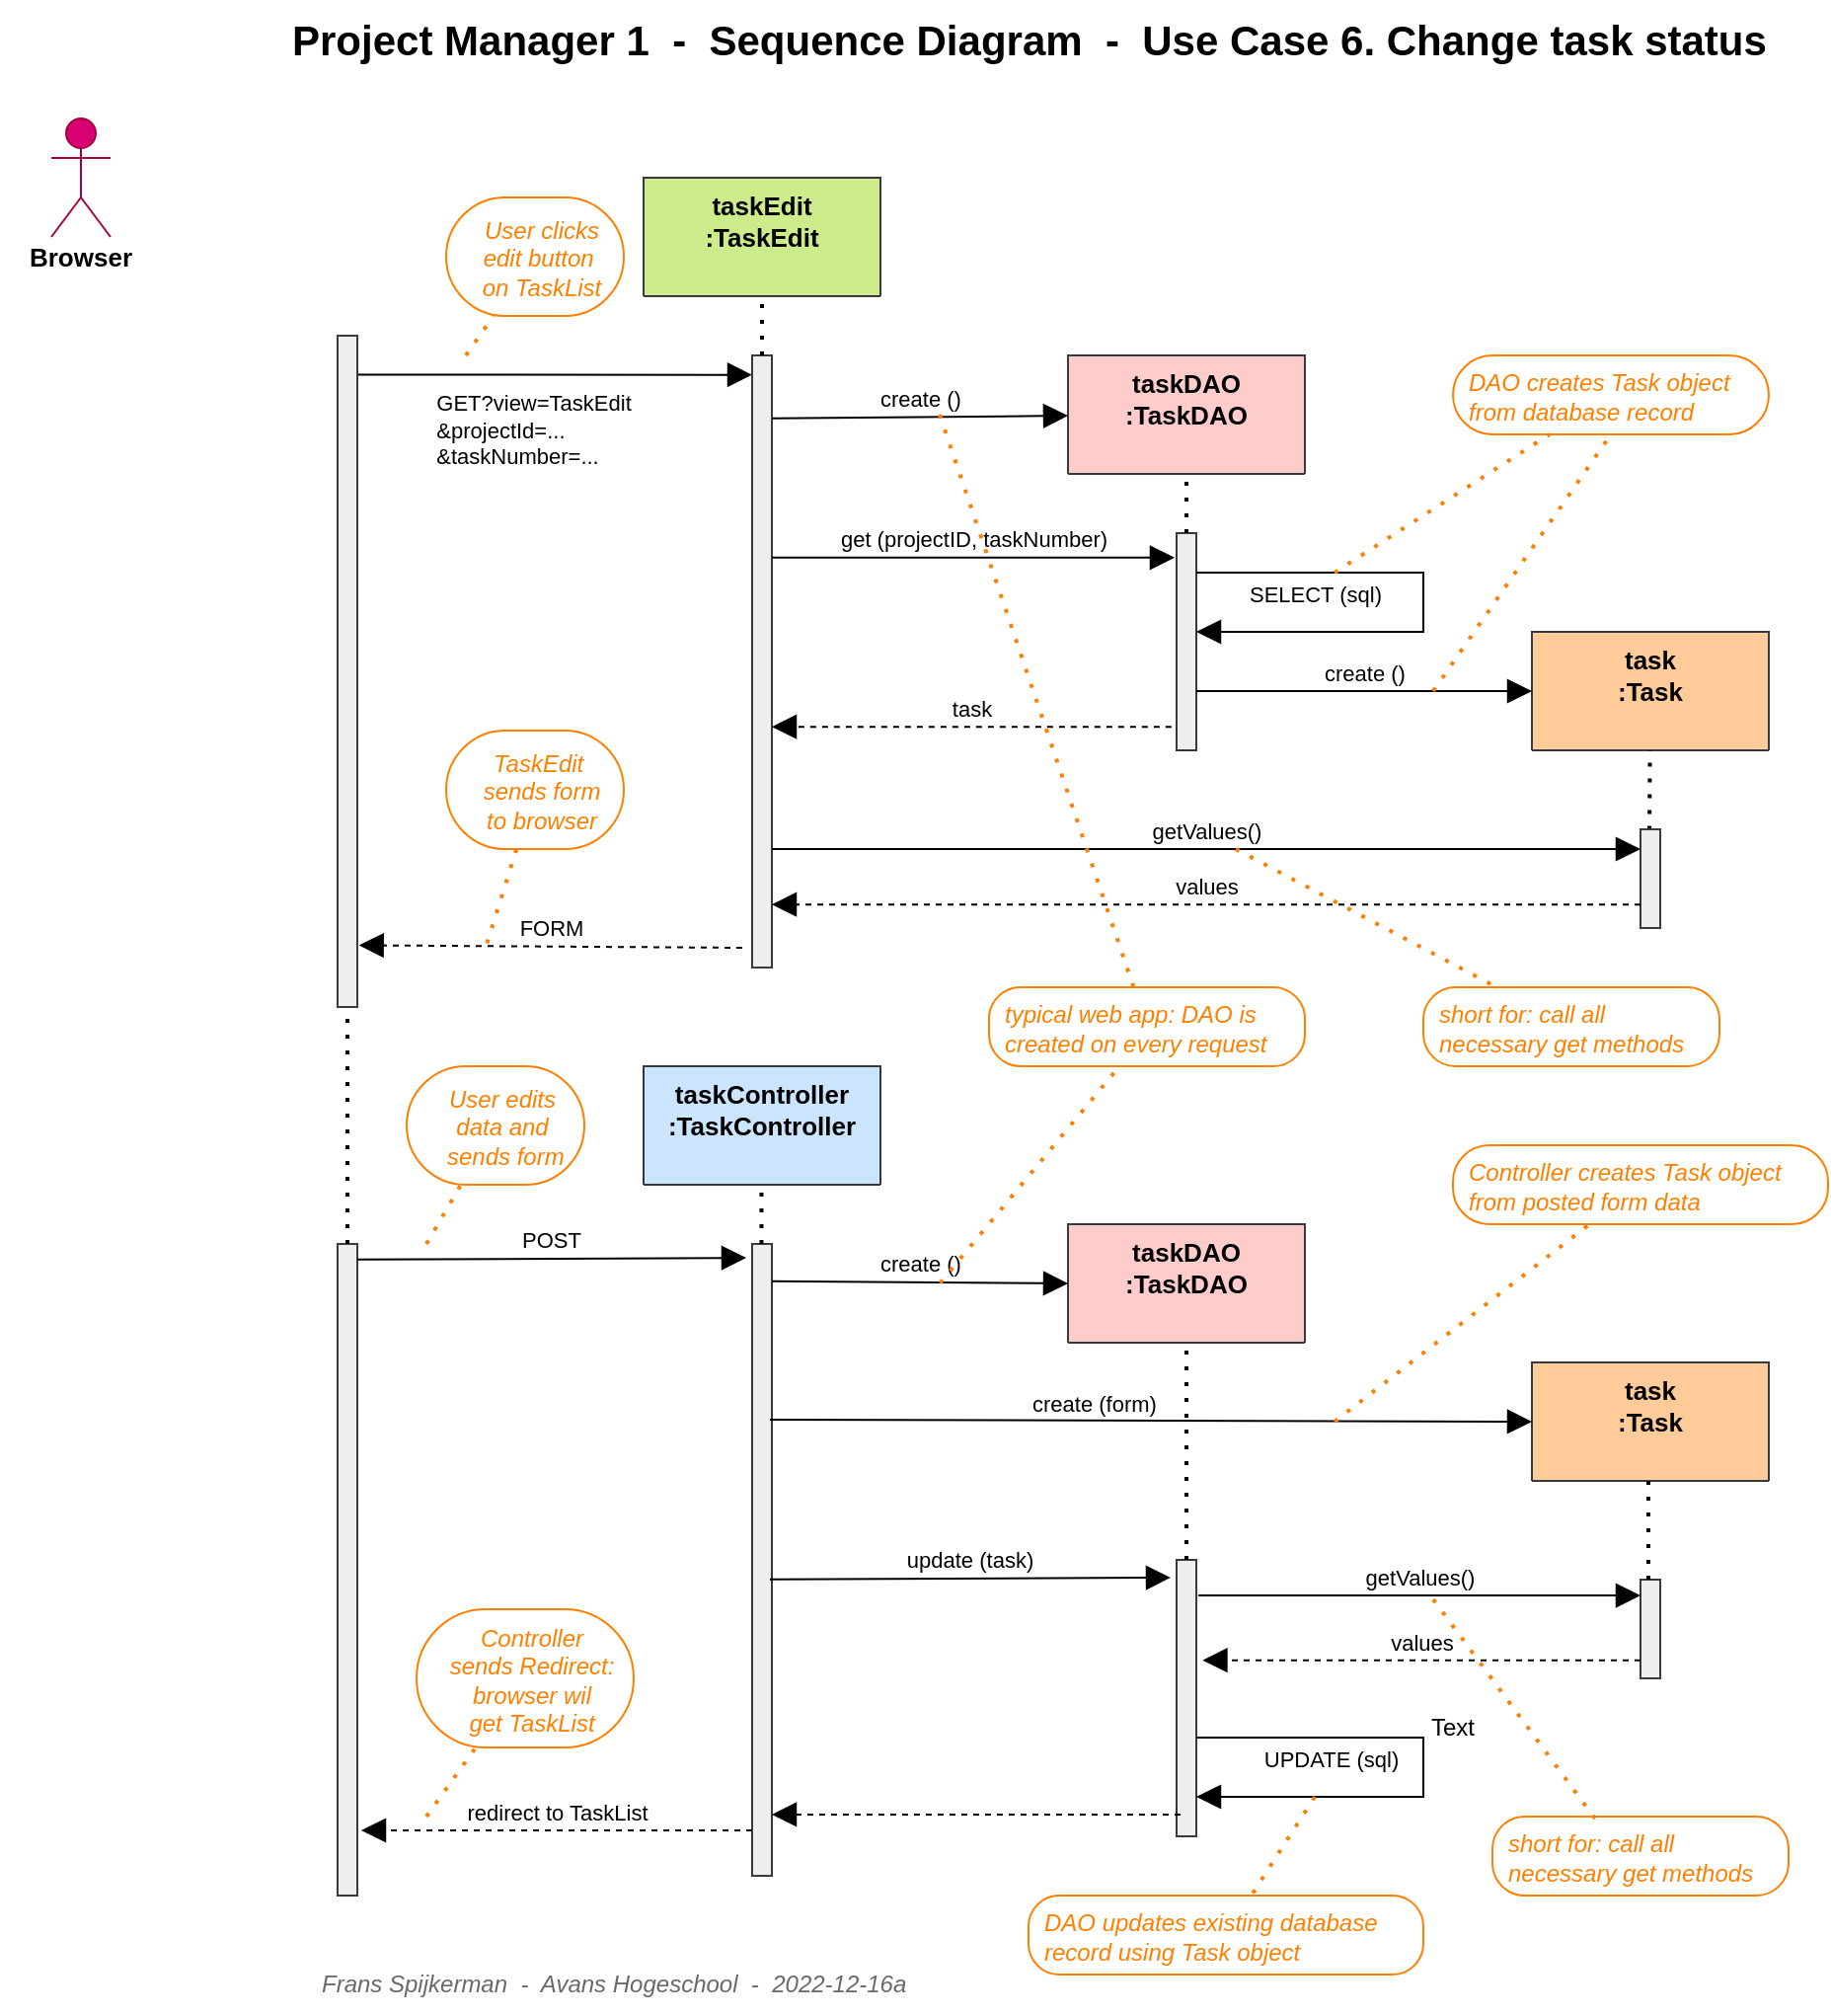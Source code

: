 <mxfile version="22.1.2" type="device">
  <diagram id="C5RBs43oDa-KdzZeNtuy" name="Page-1">
    <mxGraphModel dx="3261" dy="4011" grid="1" gridSize="10" guides="1" tooltips="1" connect="1" arrows="1" fold="1" page="1" pageScale="1" pageWidth="827" pageHeight="1169" math="0" shadow="0">
      <root>
        <mxCell id="WIyWlLk6GJQsqaUBKTNV-0" />
        <mxCell id="WIyWlLk6GJQsqaUBKTNV-1" parent="WIyWlLk6GJQsqaUBKTNV-0" />
        <mxCell id="t_EYv7iy1hWX2MRVvRUI-7" value="&lt;div style=&quot;text-align: left;&quot;&gt;GET?view=TaskEdit&lt;/div&gt;&lt;div style=&quot;text-align: left;&quot;&gt;&amp;amp;projectId=...&lt;/div&gt;&lt;div style=&quot;text-align: left;&quot;&gt;&amp;amp;taskNumber=...&lt;/div&gt;" style="html=1;verticalAlign=bottom;endArrow=block;rounded=0;endSize=10;exitX=0.5;exitY=0.058;exitDx=0;exitDy=0;exitPerimeter=0;entryX=0;entryY=0.034;entryDx=0;entryDy=0;entryPerimeter=0;" parent="WIyWlLk6GJQsqaUBKTNV-1" source="t_EYv7iy1hWX2MRVvRUI-4" edge="1">
          <mxGeometry x="-0.078" y="-50" width="80" relative="1" as="geometry">
            <mxPoint x="-1590" y="-3279.84" as="sourcePoint" />
            <mxPoint x="-1395" y="-3280.14" as="targetPoint" />
            <mxPoint as="offset" />
          </mxGeometry>
        </mxCell>
        <mxCell id="E7oqF2Y1Bg3r5n-uWhPA-97" value="taskEdit&#xa;:TaskEdit" style="swimlane;fontStyle=1;align=center;verticalAlign=top;childLayout=stackLayout;horizontal=1;startSize=60;horizontalStack=0;resizeParent=1;resizeLast=0;collapsible=1;marginBottom=0;rounded=0;shadow=0;strokeWidth=1;fillColor=#cdeb8b;strokeColor=#36393d;fontSize=13;" parent="WIyWlLk6GJQsqaUBKTNV-1" vertex="1">
          <mxGeometry x="-1450" y="-3380" width="120" height="60" as="geometry">
            <mxRectangle x="230" y="140" width="160" height="26" as="alternateBounds" />
          </mxGeometry>
        </mxCell>
        <mxCell id="E7oqF2Y1Bg3r5n-uWhPA-108" value="taskDAO&#xa;:TaskDAO" style="swimlane;fontStyle=1;align=center;verticalAlign=top;childLayout=stackLayout;horizontal=1;startSize=60;horizontalStack=0;resizeParent=1;resizeLast=0;collapsible=1;marginBottom=0;rounded=0;shadow=0;strokeWidth=1;fillColor=#ffcccc;strokeColor=#36393d;fontSize=13;" parent="WIyWlLk6GJQsqaUBKTNV-1" vertex="1">
          <mxGeometry x="-1235" y="-3290" width="120" height="60" as="geometry">
            <mxRectangle x="230" y="140" width="160" height="26" as="alternateBounds" />
          </mxGeometry>
        </mxCell>
        <mxCell id="E7oqF2Y1Bg3r5n-uWhPA-119" value="task&#xa;:Task" style="swimlane;fontStyle=1;align=center;verticalAlign=top;childLayout=stackLayout;horizontal=1;startSize=60;horizontalStack=0;resizeParent=1;resizeLast=0;collapsible=1;marginBottom=0;rounded=0;shadow=0;strokeWidth=1;fillColor=#ffcc99;strokeColor=#36393d;fontSize=13;" parent="WIyWlLk6GJQsqaUBKTNV-1" vertex="1">
          <mxGeometry x="-1000" y="-3150" width="120" height="60" as="geometry">
            <mxRectangle x="230" y="140" width="160" height="26" as="alternateBounds" />
          </mxGeometry>
        </mxCell>
        <mxCell id="t_EYv7iy1hWX2MRVvRUI-3" value="User (Browser)" style="shape=umlActor;verticalLabelPosition=bottom;verticalAlign=top;html=1;fillColor=#d80073;fontColor=#ffffff;strokeColor=#A50040;" parent="WIyWlLk6GJQsqaUBKTNV-1" vertex="1">
          <mxGeometry x="-1750" y="-3410" width="30" height="60" as="geometry" />
        </mxCell>
        <mxCell id="t_EYv7iy1hWX2MRVvRUI-4" value="" style="html=1;points=[];perimeter=orthogonalPerimeter;fillColor=#eeeeee;strokeColor=#36393d;" parent="WIyWlLk6GJQsqaUBKTNV-1" vertex="1">
          <mxGeometry x="-1605" y="-3300" width="10" height="340" as="geometry" />
        </mxCell>
        <mxCell id="t_EYv7iy1hWX2MRVvRUI-6" value="" style="html=1;points=[];perimeter=orthogonalPerimeter;fillColor=#eeeeee;strokeColor=#36393d;" parent="WIyWlLk6GJQsqaUBKTNV-1" vertex="1">
          <mxGeometry x="-1395" y="-3290" width="10" height="310" as="geometry" />
        </mxCell>
        <mxCell id="t_EYv7iy1hWX2MRVvRUI-8" value="FORM" style="html=1;verticalAlign=bottom;endArrow=block;rounded=0;endSize=10;dashed=1;entryX=1.084;entryY=0.908;entryDx=0;entryDy=0;entryPerimeter=0;" parent="WIyWlLk6GJQsqaUBKTNV-1" target="t_EYv7iy1hWX2MRVvRUI-4" edge="1">
          <mxGeometry width="80" relative="1" as="geometry">
            <mxPoint x="-1400" y="-2990" as="sourcePoint" />
            <mxPoint x="-1590" y="-2990" as="targetPoint" />
          </mxGeometry>
        </mxCell>
        <mxCell id="t_EYv7iy1hWX2MRVvRUI-9" value="create ()" style="html=1;verticalAlign=bottom;endArrow=block;rounded=0;endSize=10;exitX=1;exitY=0.103;exitDx=0;exitDy=0;exitPerimeter=0;" parent="WIyWlLk6GJQsqaUBKTNV-1" source="t_EYv7iy1hWX2MRVvRUI-6" target="E7oqF2Y1Bg3r5n-uWhPA-108" edge="1">
          <mxGeometry width="80" relative="1" as="geometry">
            <mxPoint x="-1390" y="-3260" as="sourcePoint" />
            <mxPoint x="-1255" y="-3260.5" as="targetPoint" />
          </mxGeometry>
        </mxCell>
        <mxCell id="t_EYv7iy1hWX2MRVvRUI-10" value="" style="html=1;points=[];perimeter=orthogonalPerimeter;fillColor=#eeeeee;strokeColor=#36393d;" parent="WIyWlLk6GJQsqaUBKTNV-1" vertex="1">
          <mxGeometry x="-1180" y="-3200" width="10" height="110" as="geometry" />
        </mxCell>
        <mxCell id="t_EYv7iy1hWX2MRVvRUI-11" value="get (projectID, taskNumber)" style="html=1;verticalAlign=bottom;endArrow=block;rounded=0;endSize=10;entryX=-0.1;entryY=0.113;entryDx=0;entryDy=0;entryPerimeter=0;" parent="WIyWlLk6GJQsqaUBKTNV-1" source="t_EYv7iy1hWX2MRVvRUI-6" target="t_EYv7iy1hWX2MRVvRUI-10" edge="1">
          <mxGeometry width="80" relative="1" as="geometry">
            <mxPoint x="-1395" y="-3190" as="sourcePoint" />
            <mxPoint x="-1195" y="-3189.5" as="targetPoint" />
          </mxGeometry>
        </mxCell>
        <mxCell id="t_EYv7iy1hWX2MRVvRUI-12" value="task" style="html=1;verticalAlign=bottom;endArrow=block;rounded=0;endSize=10;dashed=1;exitX=-0.258;exitY=0.892;exitDx=0;exitDy=0;exitPerimeter=0;" parent="WIyWlLk6GJQsqaUBKTNV-1" source="t_EYv7iy1hWX2MRVvRUI-10" target="t_EYv7iy1hWX2MRVvRUI-6" edge="1">
          <mxGeometry width="80" relative="1" as="geometry">
            <mxPoint x="-1200" y="-3100" as="sourcePoint" />
            <mxPoint x="-1395" y="-3130" as="targetPoint" />
            <mxPoint as="offset" />
          </mxGeometry>
        </mxCell>
        <mxCell id="t_EYv7iy1hWX2MRVvRUI-13" value="create ()" style="html=1;verticalAlign=bottom;endArrow=block;rounded=0;endSize=10;entryX=0;entryY=0.5;entryDx=0;entryDy=0;" parent="WIyWlLk6GJQsqaUBKTNV-1" source="t_EYv7iy1hWX2MRVvRUI-10" target="E7oqF2Y1Bg3r5n-uWhPA-119" edge="1">
          <mxGeometry width="80" relative="1" as="geometry">
            <mxPoint x="-1155" y="-3160" as="sourcePoint" />
            <mxPoint x="-1015" y="-3160" as="targetPoint" />
          </mxGeometry>
        </mxCell>
        <mxCell id="t_EYv7iy1hWX2MRVvRUI-16" value="&lt;font style=&quot;font-size: 13px;&quot;&gt;Browser&lt;/font&gt;" style="text;html=1;strokeColor=none;fillColor=none;align=center;verticalAlign=middle;whiteSpace=wrap;rounded=0;fontStyle=1" parent="WIyWlLk6GJQsqaUBKTNV-1" vertex="1">
          <mxGeometry x="-1765" y="-3355" width="60" height="30" as="geometry" />
        </mxCell>
        <mxCell id="t_EYv7iy1hWX2MRVvRUI-20" value="" style="endArrow=none;dashed=1;html=1;dashPattern=1 3;strokeWidth=2;rounded=0;entryX=0.5;entryY=1;entryDx=0;entryDy=0;" parent="WIyWlLk6GJQsqaUBKTNV-1" source="t_EYv7iy1hWX2MRVvRUI-10" target="E7oqF2Y1Bg3r5n-uWhPA-108" edge="1">
          <mxGeometry width="50" height="50" relative="1" as="geometry">
            <mxPoint x="-1045" y="-2980" as="sourcePoint" />
            <mxPoint x="-1045" y="-3020" as="targetPoint" />
          </mxGeometry>
        </mxCell>
        <mxCell id="t_EYv7iy1hWX2MRVvRUI-22" value="" style="endArrow=none;dashed=1;html=1;dashPattern=1 3;strokeWidth=2;rounded=0;entryX=0.5;entryY=1;entryDx=0;entryDy=0;" parent="WIyWlLk6GJQsqaUBKTNV-1" source="t_EYv7iy1hWX2MRVvRUI-6" target="E7oqF2Y1Bg3r5n-uWhPA-97" edge="1">
          <mxGeometry width="50" height="50" relative="1" as="geometry">
            <mxPoint x="-1020" y="-2980" as="sourcePoint" />
            <mxPoint x="-1020" y="-3020" as="targetPoint" />
          </mxGeometry>
        </mxCell>
        <mxCell id="t_EYv7iy1hWX2MRVvRUI-28" value="" style="endArrow=none;dashed=1;html=1;dashPattern=1 3;strokeWidth=2;rounded=0;exitX=0.453;exitY=0.004;exitDx=0;exitDy=0;exitPerimeter=0;" parent="WIyWlLk6GJQsqaUBKTNV-1" source="t_EYv7iy1hWX2MRVvRUI-29" target="E7oqF2Y1Bg3r5n-uWhPA-119" edge="1">
          <mxGeometry width="50" height="50" relative="1" as="geometry">
            <mxPoint x="-940" y="-3090" as="sourcePoint" />
            <mxPoint x="-940" y="-3090" as="targetPoint" />
          </mxGeometry>
        </mxCell>
        <mxCell id="t_EYv7iy1hWX2MRVvRUI-29" value="" style="html=1;points=[];perimeter=orthogonalPerimeter;fillColor=#eeeeee;strokeColor=#36393d;" parent="WIyWlLk6GJQsqaUBKTNV-1" vertex="1">
          <mxGeometry x="-945" y="-3050" width="10" height="50" as="geometry" />
        </mxCell>
        <mxCell id="t_EYv7iy1hWX2MRVvRUI-31" value="getValues()" style="html=1;verticalAlign=bottom;endArrow=block;rounded=0;endSize=10;" parent="WIyWlLk6GJQsqaUBKTNV-1" source="t_EYv7iy1hWX2MRVvRUI-6" edge="1">
          <mxGeometry width="80" relative="1" as="geometry">
            <mxPoint x="-1395" y="-3070" as="sourcePoint" />
            <mxPoint x="-945" y="-3040" as="targetPoint" />
          </mxGeometry>
        </mxCell>
        <mxCell id="t_EYv7iy1hWX2MRVvRUI-32" value="values" style="html=1;verticalAlign=bottom;endArrow=block;rounded=0;endSize=10;dashed=1;entryX=1;entryY=0.897;entryDx=0;entryDy=0;entryPerimeter=0;" parent="WIyWlLk6GJQsqaUBKTNV-1" source="t_EYv7iy1hWX2MRVvRUI-29" target="t_EYv7iy1hWX2MRVvRUI-6" edge="1">
          <mxGeometry width="80" relative="1" as="geometry">
            <mxPoint x="-980" y="-3020" as="sourcePoint" />
            <mxPoint x="-1330" y="-3020" as="targetPoint" />
            <mxPoint as="offset" />
          </mxGeometry>
        </mxCell>
        <mxCell id="t_EYv7iy1hWX2MRVvRUI-33" value="taskController&#xa;:TaskController" style="swimlane;fontStyle=1;align=center;verticalAlign=top;childLayout=stackLayout;horizontal=1;startSize=60;horizontalStack=0;resizeParent=1;resizeLast=0;collapsible=1;marginBottom=0;rounded=0;shadow=0;strokeWidth=1;fillColor=#CCE5FF;strokeColor=#36393d;fontSize=13;" parent="WIyWlLk6GJQsqaUBKTNV-1" vertex="1">
          <mxGeometry x="-1450" y="-2930" width="120" height="60" as="geometry">
            <mxRectangle x="230" y="140" width="160" height="26" as="alternateBounds" />
          </mxGeometry>
        </mxCell>
        <mxCell id="t_EYv7iy1hWX2MRVvRUI-34" value="" style="html=1;points=[];perimeter=orthogonalPerimeter;fillColor=#eeeeee;strokeColor=#36393d;" parent="WIyWlLk6GJQsqaUBKTNV-1" vertex="1">
          <mxGeometry x="-1605" y="-2840" width="10" height="330" as="geometry" />
        </mxCell>
        <mxCell id="t_EYv7iy1hWX2MRVvRUI-35" value="POST" style="html=1;verticalAlign=bottom;endArrow=block;rounded=0;endSize=10;entryX=-0.3;entryY=0.022;entryDx=0;entryDy=0;entryPerimeter=0;exitX=1;exitY=0.024;exitDx=0;exitDy=0;exitPerimeter=0;" parent="WIyWlLk6GJQsqaUBKTNV-1" source="t_EYv7iy1hWX2MRVvRUI-34" target="t_EYv7iy1hWX2MRVvRUI-37" edge="1">
          <mxGeometry width="80" relative="1" as="geometry">
            <mxPoint x="-1590" y="-2833" as="sourcePoint" />
            <mxPoint x="-1435" y="-2830" as="targetPoint" />
          </mxGeometry>
        </mxCell>
        <mxCell id="t_EYv7iy1hWX2MRVvRUI-37" value="" style="html=1;points=[];perimeter=orthogonalPerimeter;fillColor=#eeeeee;strokeColor=#36393d;" parent="WIyWlLk6GJQsqaUBKTNV-1" vertex="1">
          <mxGeometry x="-1395" y="-2840" width="10" height="320" as="geometry" />
        </mxCell>
        <mxCell id="t_EYv7iy1hWX2MRVvRUI-38" value="redirect to TaskList" style="html=1;verticalAlign=bottom;endArrow=block;rounded=0;endSize=10;dashed=1;entryX=1.2;entryY=0.9;entryDx=0;entryDy=0;entryPerimeter=0;" parent="WIyWlLk6GJQsqaUBKTNV-1" source="t_EYv7iy1hWX2MRVvRUI-37" target="t_EYv7iy1hWX2MRVvRUI-34" edge="1">
          <mxGeometry width="80" relative="1" as="geometry">
            <mxPoint x="-1430" y="-2540" as="sourcePoint" />
            <mxPoint x="-1560" y="-2550" as="targetPoint" />
          </mxGeometry>
        </mxCell>
        <mxCell id="t_EYv7iy1hWX2MRVvRUI-39" value="" style="endArrow=none;dashed=1;html=1;dashPattern=1 3;strokeWidth=2;rounded=0;" parent="WIyWlLk6GJQsqaUBKTNV-1" target="t_EYv7iy1hWX2MRVvRUI-4" edge="1">
          <mxGeometry width="50" height="50" relative="1" as="geometry">
            <mxPoint x="-1600" y="-2840" as="sourcePoint" />
            <mxPoint x="-1405" y="-3310" as="targetPoint" />
          </mxGeometry>
        </mxCell>
        <mxCell id="XZZybHyFyw4RxyHggj3s-32" value="" style="edgeStyle=orthogonalEdgeStyle;rounded=0;orthogonalLoop=1;jettySize=auto;html=1;strokeColor=#FF8000;fontColor=#FF8000;opacity=0;" parent="WIyWlLk6GJQsqaUBKTNV-1" source="t_EYv7iy1hWX2MRVvRUI-40" target="t_EYv7iy1hWX2MRVvRUI-42" edge="1">
          <mxGeometry relative="1" as="geometry" />
        </mxCell>
        <mxCell id="t_EYv7iy1hWX2MRVvRUI-40" value="task&#xa;:Task" style="swimlane;fontStyle=1;align=center;verticalAlign=top;childLayout=stackLayout;horizontal=1;startSize=60;horizontalStack=0;resizeParent=1;resizeLast=0;collapsible=1;marginBottom=0;rounded=0;shadow=0;strokeWidth=1;fillColor=#ffcc99;strokeColor=#36393d;fontSize=13;" parent="WIyWlLk6GJQsqaUBKTNV-1" vertex="1">
          <mxGeometry x="-1000" y="-2780" width="120" height="60" as="geometry">
            <mxRectangle x="230" y="140" width="160" height="26" as="alternateBounds" />
          </mxGeometry>
        </mxCell>
        <mxCell id="t_EYv7iy1hWX2MRVvRUI-41" value="create (form)" style="html=1;verticalAlign=bottom;endArrow=block;rounded=0;endSize=10;exitX=0.9;exitY=0.278;exitDx=0;exitDy=0;exitPerimeter=0;entryX=0;entryY=0.5;entryDx=0;entryDy=0;" parent="WIyWlLk6GJQsqaUBKTNV-1" source="t_EYv7iy1hWX2MRVvRUI-37" target="t_EYv7iy1hWX2MRVvRUI-40" edge="1">
          <mxGeometry x="-0.151" y="-1" width="80" relative="1" as="geometry">
            <mxPoint x="-1390" y="-2750" as="sourcePoint" />
            <mxPoint x="-1010" y="-2750" as="targetPoint" />
            <mxPoint as="offset" />
          </mxGeometry>
        </mxCell>
        <mxCell id="t_EYv7iy1hWX2MRVvRUI-42" value="" style="html=1;points=[];perimeter=orthogonalPerimeter;fillColor=#eeeeee;strokeColor=#36393d;" parent="WIyWlLk6GJQsqaUBKTNV-1" vertex="1">
          <mxGeometry x="-945" y="-2670" width="10" height="50" as="geometry" />
        </mxCell>
        <mxCell id="t_EYv7iy1hWX2MRVvRUI-43" value="" style="endArrow=none;dashed=1;html=1;dashPattern=1 3;strokeWidth=2;rounded=0;" parent="WIyWlLk6GJQsqaUBKTNV-1" source="t_EYv7iy1hWX2MRVvRUI-42" edge="1">
          <mxGeometry width="50" height="50" relative="1" as="geometry">
            <mxPoint x="-941" y="-2690" as="sourcePoint" />
            <mxPoint x="-941" y="-2720" as="targetPoint" />
          </mxGeometry>
        </mxCell>
        <mxCell id="t_EYv7iy1hWX2MRVvRUI-44" value="taskDAO&#xa;:TaskDAO" style="swimlane;fontStyle=1;align=center;verticalAlign=top;childLayout=stackLayout;horizontal=1;startSize=60;horizontalStack=0;resizeParent=1;resizeLast=0;collapsible=1;marginBottom=0;rounded=0;shadow=0;strokeWidth=1;fillColor=#ffcccc;strokeColor=#36393d;fontSize=13;" parent="WIyWlLk6GJQsqaUBKTNV-1" vertex="1">
          <mxGeometry x="-1235" y="-2850" width="120" height="60" as="geometry">
            <mxRectangle x="230" y="140" width="160" height="26" as="alternateBounds" />
          </mxGeometry>
        </mxCell>
        <mxCell id="t_EYv7iy1hWX2MRVvRUI-45" value="create ()" style="html=1;verticalAlign=bottom;endArrow=block;rounded=0;endSize=10;exitX=1;exitY=0.059;exitDx=0;exitDy=0;exitPerimeter=0;entryX=0;entryY=0.5;entryDx=0;entryDy=0;" parent="WIyWlLk6GJQsqaUBKTNV-1" source="t_EYv7iy1hWX2MRVvRUI-37" target="t_EYv7iy1hWX2MRVvRUI-44" edge="1">
          <mxGeometry width="80" relative="1" as="geometry">
            <mxPoint x="-1395" y="-2820.5" as="sourcePoint" />
            <mxPoint x="-1255" y="-2820.5" as="targetPoint" />
          </mxGeometry>
        </mxCell>
        <mxCell id="t_EYv7iy1hWX2MRVvRUI-46" value="" style="html=1;points=[];perimeter=orthogonalPerimeter;fillColor=#eeeeee;strokeColor=#36393d;" parent="WIyWlLk6GJQsqaUBKTNV-1" vertex="1">
          <mxGeometry x="-1180" y="-2680" width="10" height="140" as="geometry" />
        </mxCell>
        <mxCell id="t_EYv7iy1hWX2MRVvRUI-47" value="" style="endArrow=none;dashed=1;html=1;dashPattern=1 3;strokeWidth=2;rounded=0;" parent="WIyWlLk6GJQsqaUBKTNV-1" source="t_EYv7iy1hWX2MRVvRUI-46" target="t_EYv7iy1hWX2MRVvRUI-44" edge="1">
          <mxGeometry width="50" height="50" relative="1" as="geometry">
            <mxPoint x="-1045" y="-2460" as="sourcePoint" />
            <mxPoint x="-1175" y="-2710" as="targetPoint" />
          </mxGeometry>
        </mxCell>
        <mxCell id="t_EYv7iy1hWX2MRVvRUI-48" value="update (task)" style="html=1;verticalAlign=bottom;endArrow=block;rounded=0;endSize=10;entryX=-0.3;entryY=0.064;entryDx=0;entryDy=0;entryPerimeter=0;exitX=0.9;exitY=0.531;exitDx=0;exitDy=0;exitPerimeter=0;" parent="WIyWlLk6GJQsqaUBKTNV-1" source="t_EYv7iy1hWX2MRVvRUI-37" target="t_EYv7iy1hWX2MRVvRUI-46" edge="1">
          <mxGeometry width="80" relative="1" as="geometry">
            <mxPoint x="-1395" y="-2670" as="sourcePoint" />
            <mxPoint x="-1195" y="-2670" as="targetPoint" />
          </mxGeometry>
        </mxCell>
        <mxCell id="t_EYv7iy1hWX2MRVvRUI-53" value="getValues()" style="html=1;verticalAlign=bottom;endArrow=block;rounded=0;endSize=10;exitX=1.1;exitY=0.129;exitDx=0;exitDy=0;exitPerimeter=0;" parent="WIyWlLk6GJQsqaUBKTNV-1" source="t_EYv7iy1hWX2MRVvRUI-46" target="t_EYv7iy1hWX2MRVvRUI-42" edge="1">
          <mxGeometry width="80" relative="1" as="geometry">
            <mxPoint x="-1155" y="-2660" as="sourcePoint" />
            <mxPoint x="-955" y="-2660" as="targetPoint" />
          </mxGeometry>
        </mxCell>
        <mxCell id="t_EYv7iy1hWX2MRVvRUI-54" value="values" style="html=1;verticalAlign=bottom;endArrow=block;rounded=0;endSize=10;dashed=1;entryX=1.321;entryY=0.363;entryDx=0;entryDy=0;entryPerimeter=0;" parent="WIyWlLk6GJQsqaUBKTNV-1" source="t_EYv7iy1hWX2MRVvRUI-42" target="t_EYv7iy1hWX2MRVvRUI-46" edge="1">
          <mxGeometry width="80" relative="1" as="geometry">
            <mxPoint x="-955" y="-2620" as="sourcePoint" />
            <mxPoint x="-1155" y="-2620" as="targetPoint" />
            <mxPoint as="offset" />
          </mxGeometry>
        </mxCell>
        <mxCell id="t_EYv7iy1hWX2MRVvRUI-55" value="UPDATE (sql)" style="html=1;verticalAlign=bottom;endArrow=block;rounded=0;endSize=10;" parent="WIyWlLk6GJQsqaUBKTNV-1" target="t_EYv7iy1hWX2MRVvRUI-46" edge="1">
          <mxGeometry x="0.478" y="-10" width="80" relative="1" as="geometry">
            <mxPoint x="-1170" y="-2590" as="sourcePoint" />
            <mxPoint x="-1155" y="-2560" as="targetPoint" />
            <Array as="points">
              <mxPoint x="-1055" y="-2590" />
              <mxPoint x="-1055" y="-2560" />
            </Array>
            <mxPoint as="offset" />
          </mxGeometry>
        </mxCell>
        <mxCell id="t_EYv7iy1hWX2MRVvRUI-56" value="" style="html=1;verticalAlign=bottom;endArrow=block;rounded=0;endSize=10;dashed=1;exitX=0.2;exitY=0.921;exitDx=0;exitDy=0;exitPerimeter=0;" parent="WIyWlLk6GJQsqaUBKTNV-1" source="t_EYv7iy1hWX2MRVvRUI-46" target="t_EYv7iy1hWX2MRVvRUI-37" edge="1">
          <mxGeometry y="-10" width="80" relative="1" as="geometry">
            <mxPoint x="-1195" y="-2550" as="sourcePoint" />
            <mxPoint x="-1395" y="-2550" as="targetPoint" />
            <mxPoint as="offset" />
          </mxGeometry>
        </mxCell>
        <mxCell id="y4KG9S0R6NUWgRdyfyqP-0" value="Project Manager 1&amp;nbsp; -&amp;nbsp; Sequence Diagram&amp;nbsp; -&amp;nbsp; Use Case 6. Change task status" style="text;html=1;align=left;verticalAlign=middle;resizable=0;points=[];autosize=1;strokeColor=none;fillColor=none;fontSize=21;fontStyle=1" parent="WIyWlLk6GJQsqaUBKTNV-1" vertex="1">
          <mxGeometry x="-1630" y="-3470" width="770" height="40" as="geometry" />
        </mxCell>
        <mxCell id="y4KG9S0R6NUWgRdyfyqP-1" value="Frans Spijkerman&amp;nbsp; -&amp;nbsp; Avans Hogeschool&amp;nbsp; -&amp;nbsp; 2022-12-16a" style="text;html=1;align=left;verticalAlign=middle;resizable=0;points=[];autosize=1;fontSize=12;fontStyle=2;labelBackgroundColor=none;fontColor=#696969;" parent="WIyWlLk6GJQsqaUBKTNV-1" vertex="1">
          <mxGeometry x="-1615" y="-2480" width="320" height="30" as="geometry" />
        </mxCell>
        <mxCell id="XZZybHyFyw4RxyHggj3s-0" value="Text" style="text;html=1;strokeColor=none;fillColor=none;align=center;verticalAlign=middle;whiteSpace=wrap;rounded=0;" parent="WIyWlLk6GJQsqaUBKTNV-1" vertex="1">
          <mxGeometry x="-1070" y="-2610" width="60" height="30" as="geometry" />
        </mxCell>
        <mxCell id="XZZybHyFyw4RxyHggj3s-8" value="" style="edgeStyle=orthogonalEdgeStyle;rounded=0;orthogonalLoop=1;jettySize=auto;html=1;fontColor=#000000;opacity=0;" parent="WIyWlLk6GJQsqaUBKTNV-1" source="XZZybHyFyw4RxyHggj3s-1" target="t_EYv7iy1hWX2MRVvRUI-42" edge="1">
          <mxGeometry relative="1" as="geometry" />
        </mxCell>
        <mxCell id="XZZybHyFyw4RxyHggj3s-1" value="short for:&amp;nbsp;call all&lt;br&gt;necessary get methods" style="text;html=1;align=left;verticalAlign=middle;resizable=0;points=[];autosize=1;strokeColor=#FF8000;fillColor=none;fontStyle=2;fontColor=#FF8000;spacingTop=1;spacingLeft=6;spacingRight=3;rounded=1;arcSize=41;" parent="WIyWlLk6GJQsqaUBKTNV-1" vertex="1">
          <mxGeometry x="-1020" y="-2550" width="150" height="40" as="geometry" />
        </mxCell>
        <mxCell id="XZZybHyFyw4RxyHggj3s-4" value="" style="endArrow=none;dashed=1;html=1;dashPattern=1 3;strokeWidth=2;rounded=0;opacity=0;" parent="WIyWlLk6GJQsqaUBKTNV-1" edge="1">
          <mxGeometry width="50" height="50" relative="1" as="geometry">
            <mxPoint x="-1070" y="-2570" as="sourcePoint" />
            <mxPoint x="-1020" y="-2620" as="targetPoint" />
          </mxGeometry>
        </mxCell>
        <mxCell id="XZZybHyFyw4RxyHggj3s-11" value="" style="endArrow=none;dashed=1;html=1;dashPattern=1 3;strokeWidth=2;rounded=0;fontColor=#FF8000;entryX=0.348;entryY=0.033;entryDx=0;entryDy=0;entryPerimeter=0;strokeColor=#FF8000;" parent="WIyWlLk6GJQsqaUBKTNV-1" target="XZZybHyFyw4RxyHggj3s-1" edge="1">
          <mxGeometry width="50" height="50" relative="1" as="geometry">
            <mxPoint x="-1050" y="-2660" as="sourcePoint" />
            <mxPoint x="-1165" y="-2780" as="targetPoint" />
          </mxGeometry>
        </mxCell>
        <mxCell id="XZZybHyFyw4RxyHggj3s-12" value="typical web app: DAO is&lt;br&gt;created on every request" style="text;html=1;align=left;verticalAlign=middle;resizable=0;points=[];autosize=1;strokeColor=#FF8000;fillColor=none;fontStyle=2;fontColor=#FF8000;spacingTop=1;spacingLeft=6;spacingRight=3;rounded=1;arcSize=40;" parent="WIyWlLk6GJQsqaUBKTNV-1" vertex="1">
          <mxGeometry x="-1275" y="-2970" width="160" height="40" as="geometry" />
        </mxCell>
        <mxCell id="XZZybHyFyw4RxyHggj3s-13" value="" style="endArrow=none;dashed=1;html=1;dashPattern=1 3;strokeWidth=2;rounded=0;fontColor=#FF8000;strokeColor=#FF8000;exitX=0.395;exitY=1.086;exitDx=0;exitDy=0;exitPerimeter=0;" parent="WIyWlLk6GJQsqaUBKTNV-1" source="XZZybHyFyw4RxyHggj3s-12" edge="1">
          <mxGeometry width="50" height="50" relative="1" as="geometry">
            <mxPoint x="-1078.06" y="-2980" as="sourcePoint" />
            <mxPoint x="-1300" y="-2820" as="targetPoint" />
          </mxGeometry>
        </mxCell>
        <mxCell id="XZZybHyFyw4RxyHggj3s-18" value="" style="endArrow=none;dashed=1;html=1;dashPattern=1 3;strokeWidth=2;rounded=0;entryX=0.5;entryY=1;entryDx=0;entryDy=0;" parent="WIyWlLk6GJQsqaUBKTNV-1" edge="1">
          <mxGeometry width="50" height="50" relative="1" as="geometry">
            <mxPoint x="-1390.26" y="-2840" as="sourcePoint" />
            <mxPoint x="-1390.26" y="-2870" as="targetPoint" />
            <Array as="points">
              <mxPoint x="-1390.26" y="-2840" />
            </Array>
          </mxGeometry>
        </mxCell>
        <mxCell id="XZZybHyFyw4RxyHggj3s-19" value="" style="endArrow=none;dashed=1;html=1;dashPattern=1 3;strokeWidth=2;rounded=0;fontColor=#FF8000;strokeColor=#FF8000;" parent="WIyWlLk6GJQsqaUBKTNV-1" target="XZZybHyFyw4RxyHggj3s-12" edge="1">
          <mxGeometry width="50" height="50" relative="1" as="geometry">
            <mxPoint x="-1300" y="-3260" as="sourcePoint" />
            <mxPoint x="-1124.2" y="-2842.34" as="targetPoint" />
          </mxGeometry>
        </mxCell>
        <mxCell id="XZZybHyFyw4RxyHggj3s-20" value="DAO creates Task object&lt;br&gt;from database record" style="text;html=1;align=left;verticalAlign=middle;resizable=0;points=[];autosize=1;strokeColor=#FF8000;fillColor=none;fontStyle=2;fontColor=#FF8000;spacingTop=1;spacingLeft=6;spacingRight=3;rounded=1;arcSize=50;" parent="WIyWlLk6GJQsqaUBKTNV-1" vertex="1">
          <mxGeometry x="-1040" y="-3290" width="160" height="40" as="geometry" />
        </mxCell>
        <mxCell id="XZZybHyFyw4RxyHggj3s-21" value="Controller creates Task object&lt;br&gt;from posted form data" style="text;html=1;align=left;verticalAlign=middle;resizable=0;points=[];autosize=1;strokeColor=#FF8000;fillColor=none;fontStyle=2;fontColor=#FF8000;spacingTop=1;spacingLeft=6;spacingRight=3;rounded=1;arcSize=46;" parent="WIyWlLk6GJQsqaUBKTNV-1" vertex="1">
          <mxGeometry x="-1040" y="-2890" width="190" height="40" as="geometry" />
        </mxCell>
        <mxCell id="XZZybHyFyw4RxyHggj3s-22" value="" style="endArrow=none;dashed=1;html=1;dashPattern=1 3;strokeWidth=2;rounded=0;fontColor=#FF8000;strokeColor=#FF8000;entryX=0.5;entryY=1;entryDx=0;entryDy=0;entryPerimeter=0;" parent="WIyWlLk6GJQsqaUBKTNV-1" target="XZZybHyFyw4RxyHggj3s-20" edge="1">
          <mxGeometry width="50" height="50" relative="1" as="geometry">
            <mxPoint x="-1050" y="-3120" as="sourcePoint" />
            <mxPoint x="-1173.621" y="-2980" as="targetPoint" />
          </mxGeometry>
        </mxCell>
        <mxCell id="XZZybHyFyw4RxyHggj3s-23" value="" style="endArrow=none;dashed=1;html=1;dashPattern=1 3;strokeWidth=2;rounded=0;fontColor=#FF8000;strokeColor=#FF8000;" parent="WIyWlLk6GJQsqaUBKTNV-1" target="XZZybHyFyw4RxyHggj3s-21" edge="1">
          <mxGeometry width="50" height="50" relative="1" as="geometry">
            <mxPoint x="-1100" y="-2750" as="sourcePoint" />
            <mxPoint x="-950" y="-3270" as="targetPoint" />
          </mxGeometry>
        </mxCell>
        <mxCell id="XZZybHyFyw4RxyHggj3s-24" value="DAO updates existing database&lt;br&gt;record&amp;nbsp;using Task object" style="text;html=1;align=left;verticalAlign=middle;resizable=0;points=[];autosize=1;strokeColor=#FF8000;fillColor=none;fontStyle=2;fontColor=#FF8000;spacingTop=1;spacingLeft=6;spacingRight=3;rounded=1;arcSize=39;" parent="WIyWlLk6GJQsqaUBKTNV-1" vertex="1">
          <mxGeometry x="-1255" y="-2510" width="200" height="40" as="geometry" />
        </mxCell>
        <mxCell id="XZZybHyFyw4RxyHggj3s-27" value="" style="endArrow=none;dashed=1;html=1;dashPattern=1 3;strokeWidth=2;rounded=0;fontColor=#FF8000;strokeColor=#FF8000;" parent="WIyWlLk6GJQsqaUBKTNV-1" target="XZZybHyFyw4RxyHggj3s-24" edge="1">
          <mxGeometry width="50" height="50" relative="1" as="geometry">
            <mxPoint x="-1110" y="-2560" as="sourcePoint" />
            <mxPoint x="-1010.0" y="-2368.68" as="targetPoint" />
          </mxGeometry>
        </mxCell>
        <mxCell id="XZZybHyFyw4RxyHggj3s-30" value="SELECT (sql)" style="html=1;verticalAlign=bottom;endArrow=block;rounded=0;endSize=10;" parent="WIyWlLk6GJQsqaUBKTNV-1" edge="1">
          <mxGeometry x="0.538" y="-10" width="80" relative="1" as="geometry">
            <mxPoint x="-1170" y="-3180" as="sourcePoint" />
            <mxPoint x="-1170" y="-3150" as="targetPoint" />
            <Array as="points">
              <mxPoint x="-1055" y="-3180" />
              <mxPoint x="-1055" y="-3150" />
            </Array>
            <mxPoint as="offset" />
          </mxGeometry>
        </mxCell>
        <mxCell id="XZZybHyFyw4RxyHggj3s-31" value="" style="endArrow=none;dashed=1;html=1;dashPattern=1 3;strokeWidth=2;rounded=0;fontColor=#FF8000;strokeColor=#FF8000;" parent="WIyWlLk6GJQsqaUBKTNV-1" target="XZZybHyFyw4RxyHggj3s-20" edge="1">
          <mxGeometry width="50" height="50" relative="1" as="geometry">
            <mxPoint x="-1100" y="-3180" as="sourcePoint" />
            <mxPoint x="-950" y="-3240" as="targetPoint" />
          </mxGeometry>
        </mxCell>
        <mxCell id="XZZybHyFyw4RxyHggj3s-33" value="User clicks&lt;br&gt;edit button&amp;nbsp;&lt;br&gt;on TaskList" style="text;html=1;align=center;verticalAlign=middle;resizable=0;points=[];autosize=1;strokeColor=#FF8000;fillColor=none;fontStyle=2;fontColor=#FF8000;spacingTop=1;spacingLeft=8;spacingRight=3;rounded=1;arcSize=50;" parent="WIyWlLk6GJQsqaUBKTNV-1" vertex="1">
          <mxGeometry x="-1550" y="-3370" width="90" height="60" as="geometry" />
        </mxCell>
        <mxCell id="XZZybHyFyw4RxyHggj3s-34" value="User edits&lt;br&gt;data&amp;nbsp;and&lt;br&gt;&amp;nbsp;sends form" style="text;html=1;align=center;verticalAlign=middle;resizable=0;points=[];autosize=1;strokeColor=#FF8000;fillColor=none;fontStyle=2;fontColor=#FF8000;spacingTop=1;spacingLeft=8;spacingRight=3;rounded=1;arcSize=50;" parent="WIyWlLk6GJQsqaUBKTNV-1" vertex="1">
          <mxGeometry x="-1570" y="-2930" width="90" height="60" as="geometry" />
        </mxCell>
        <mxCell id="XZZybHyFyw4RxyHggj3s-35" value="" style="endArrow=none;dashed=1;html=1;dashPattern=1 3;strokeWidth=2;rounded=0;fontColor=#FF8000;strokeColor=#FF8000;" parent="WIyWlLk6GJQsqaUBKTNV-1" target="XZZybHyFyw4RxyHggj3s-34" edge="1">
          <mxGeometry width="50" height="50" relative="1" as="geometry">
            <mxPoint x="-1560" y="-2840" as="sourcePoint" />
            <mxPoint x="-1290" y="-2810" as="targetPoint" />
          </mxGeometry>
        </mxCell>
        <mxCell id="XZZybHyFyw4RxyHggj3s-36" value="" style="endArrow=none;dashed=1;html=1;dashPattern=1 3;strokeWidth=2;rounded=0;fontColor=#FF8000;strokeColor=#FF8000;" parent="WIyWlLk6GJQsqaUBKTNV-1" target="XZZybHyFyw4RxyHggj3s-33" edge="1">
          <mxGeometry width="50" height="50" relative="1" as="geometry">
            <mxPoint x="-1540" y="-3290" as="sourcePoint" />
            <mxPoint x="-1290" y="-2810" as="targetPoint" />
          </mxGeometry>
        </mxCell>
        <mxCell id="XZZybHyFyw4RxyHggj3s-37" value="Controller&lt;br&gt;sends Redirect:&lt;br&gt;browser&amp;nbsp;wil&lt;br&gt;get TaskList" style="text;html=1;align=center;verticalAlign=middle;resizable=0;points=[];autosize=1;strokeColor=#FF8000;fillColor=none;fontStyle=2;fontColor=#FF8000;spacingTop=1;spacingLeft=8;spacingRight=3;rounded=1;arcSize=50;" parent="WIyWlLk6GJQsqaUBKTNV-1" vertex="1">
          <mxGeometry x="-1565" y="-2655" width="110" height="70" as="geometry" />
        </mxCell>
        <mxCell id="XZZybHyFyw4RxyHggj3s-38" value="" style="endArrow=none;dashed=1;html=1;dashPattern=1 3;strokeWidth=2;rounded=0;fontColor=#FF8000;strokeColor=#FF8000;" parent="WIyWlLk6GJQsqaUBKTNV-1" target="XZZybHyFyw4RxyHggj3s-37" edge="1">
          <mxGeometry width="50" height="50" relative="1" as="geometry">
            <mxPoint x="-1560" y="-2550" as="sourcePoint" />
            <mxPoint x="-1521.429" y="-2860" as="targetPoint" />
          </mxGeometry>
        </mxCell>
        <mxCell id="XZZybHyFyw4RxyHggj3s-39" value="TaskEdit&amp;nbsp;&lt;br&gt;sends form &lt;br&gt;to browser" style="text;html=1;align=center;verticalAlign=middle;resizable=0;points=[];autosize=1;strokeColor=#FF8000;fillColor=none;fontStyle=2;fontColor=#FF8000;spacingTop=1;spacingLeft=8;spacingRight=3;rounded=1;arcSize=50;" parent="WIyWlLk6GJQsqaUBKTNV-1" vertex="1">
          <mxGeometry x="-1550" y="-3100" width="90" height="60" as="geometry" />
        </mxCell>
        <mxCell id="XZZybHyFyw4RxyHggj3s-40" value="" style="endArrow=none;dashed=1;html=1;dashPattern=1 3;strokeWidth=2;rounded=0;fontColor=#FF8000;strokeColor=#FF8000;" parent="WIyWlLk6GJQsqaUBKTNV-1" source="XZZybHyFyw4RxyHggj3s-39" edge="1">
          <mxGeometry width="50" height="50" relative="1" as="geometry">
            <mxPoint x="-1530.0" y="-2820" as="sourcePoint" />
            <mxPoint x="-1530" y="-2990" as="targetPoint" />
          </mxGeometry>
        </mxCell>
        <mxCell id="XZZybHyFyw4RxyHggj3s-41" value="short for:&amp;nbsp;call all&lt;br&gt;necessary get methods" style="text;html=1;align=left;verticalAlign=middle;resizable=0;points=[];autosize=1;strokeColor=#FF8000;fillColor=none;fontStyle=2;fontColor=#FF8000;spacingTop=1;spacingLeft=6;spacingRight=3;rounded=1;arcSize=41;" parent="WIyWlLk6GJQsqaUBKTNV-1" vertex="1">
          <mxGeometry x="-1055" y="-2970" width="150" height="40" as="geometry" />
        </mxCell>
        <mxCell id="XZZybHyFyw4RxyHggj3s-42" value="" style="endArrow=none;dashed=1;html=1;dashPattern=1 3;strokeWidth=2;rounded=0;fontColor=#FF8000;strokeColor=#FF8000;" parent="WIyWlLk6GJQsqaUBKTNV-1" target="XZZybHyFyw4RxyHggj3s-41" edge="1">
          <mxGeometry width="50" height="50" relative="1" as="geometry">
            <mxPoint x="-1150" y="-3040" as="sourcePoint" />
            <mxPoint x="-1196.452" y="-2960" as="targetPoint" />
          </mxGeometry>
        </mxCell>
      </root>
    </mxGraphModel>
  </diagram>
</mxfile>
